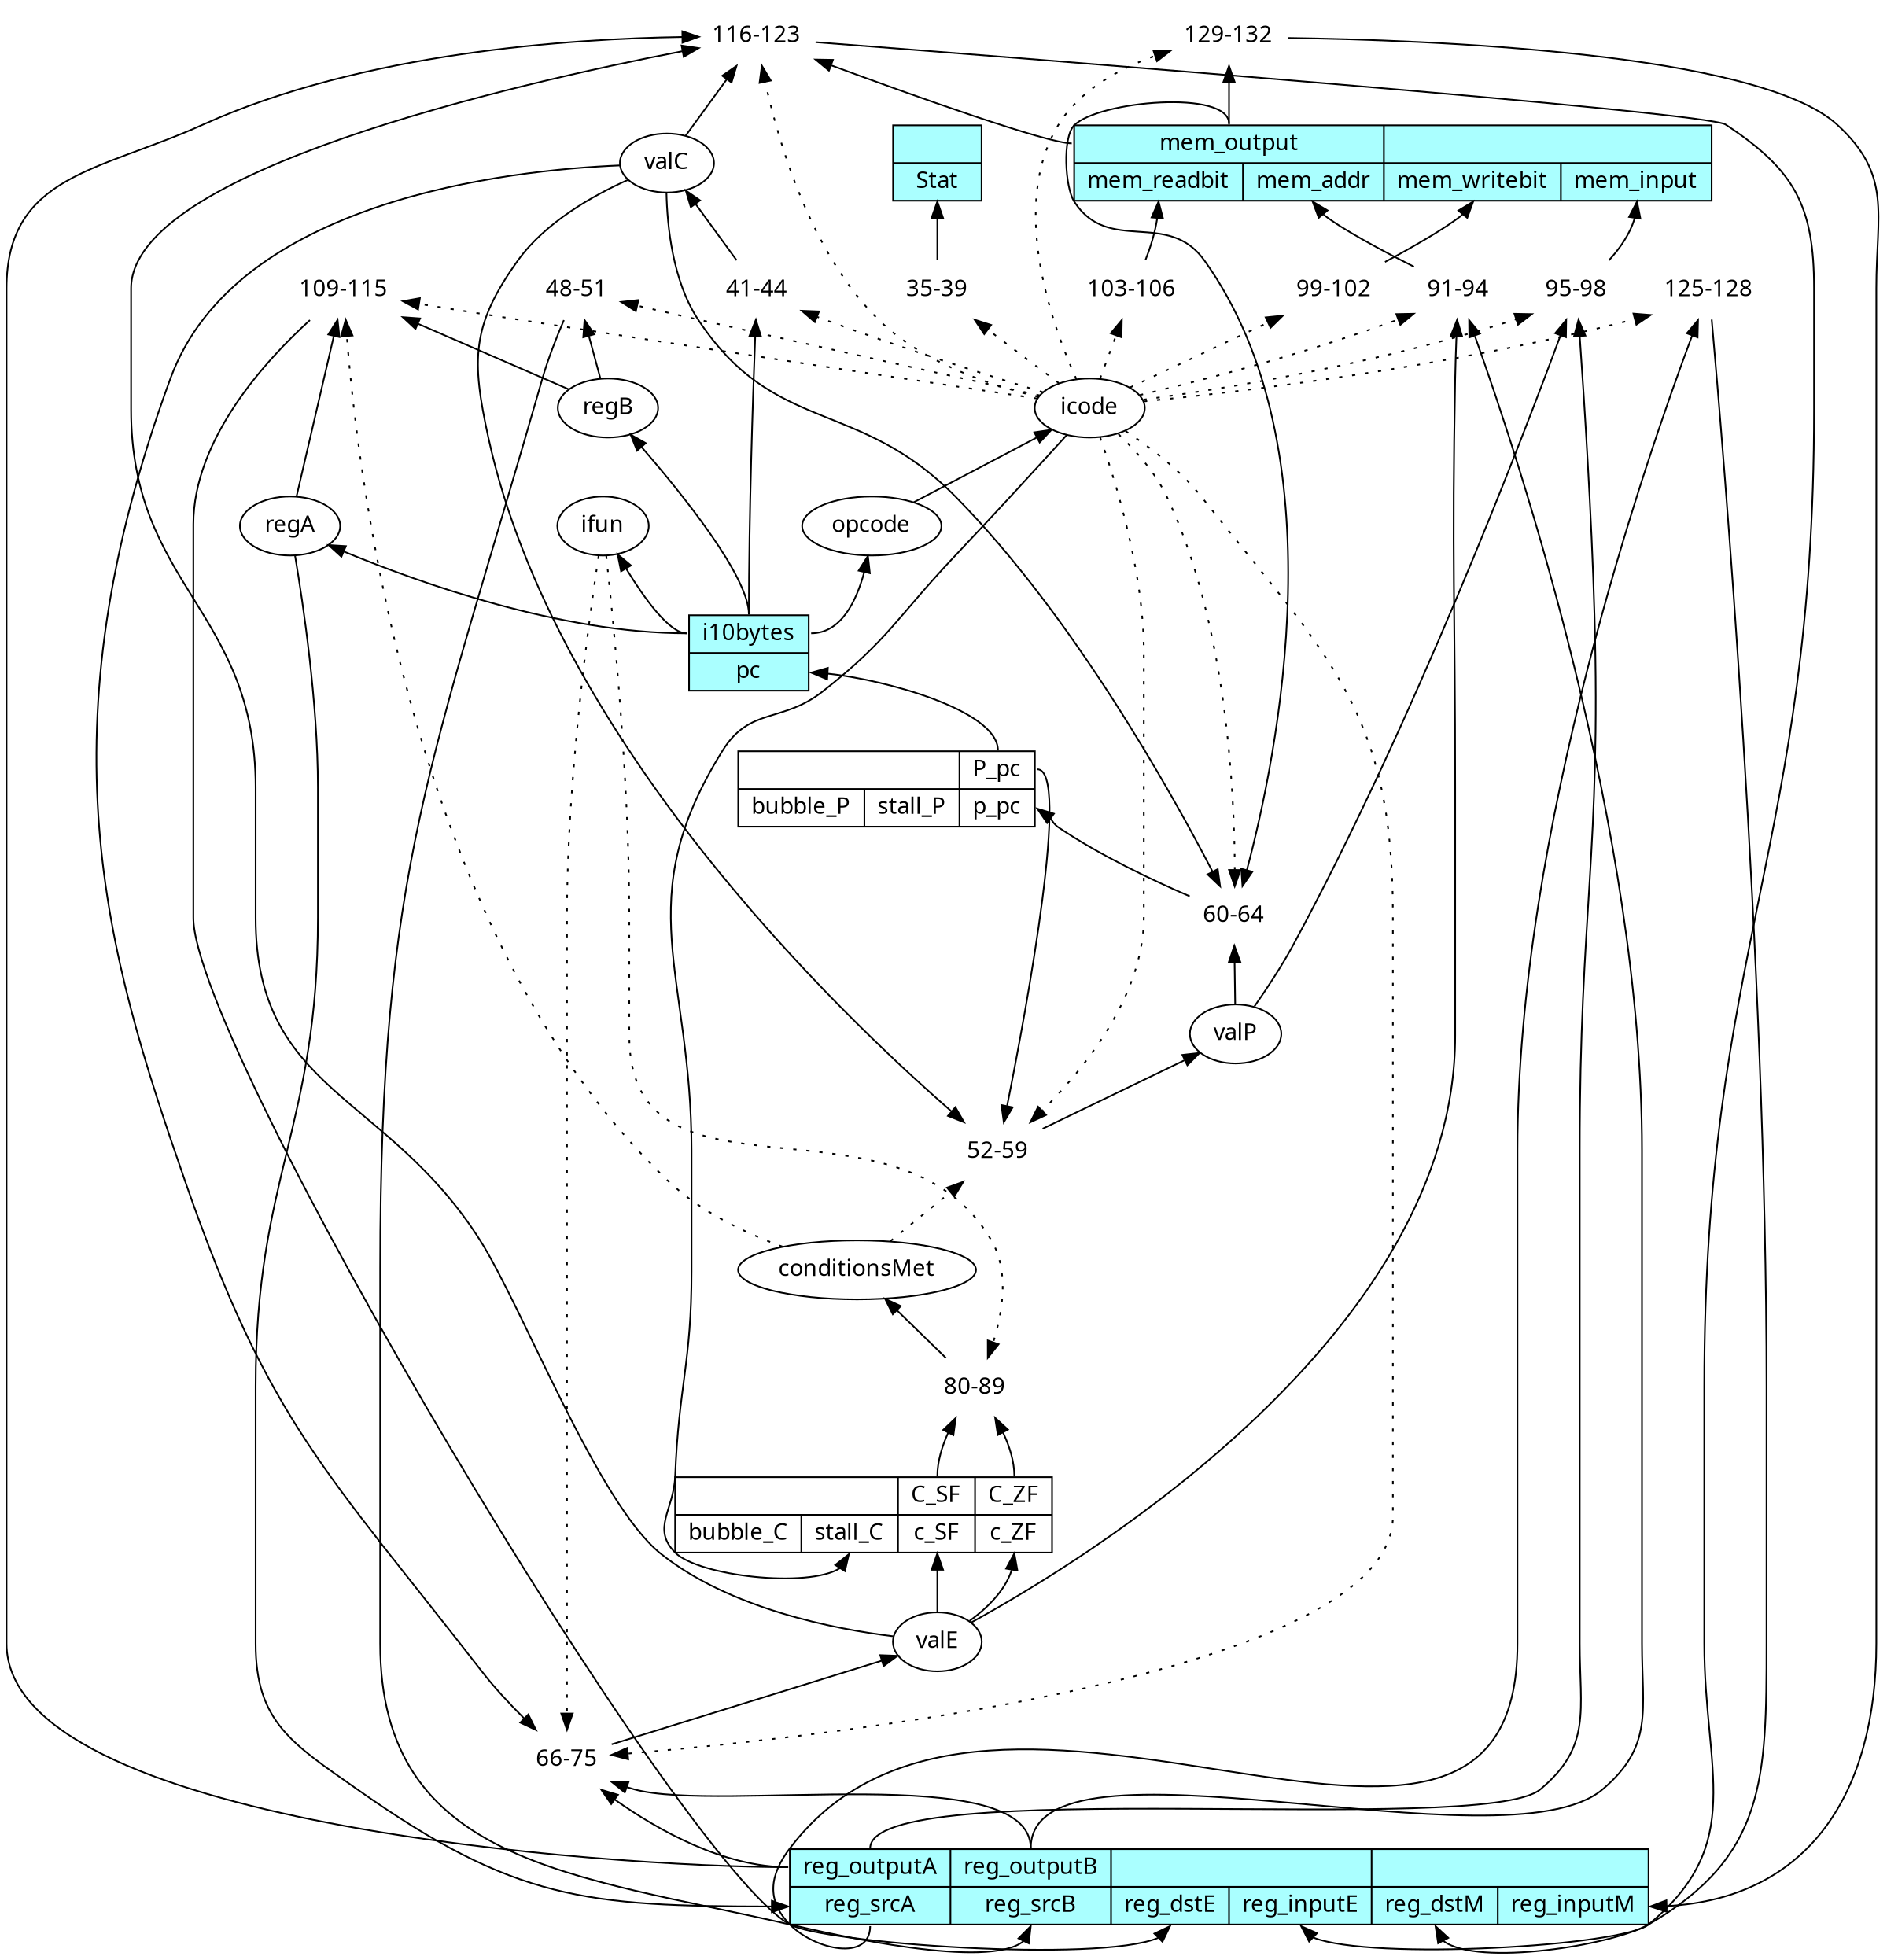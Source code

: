 digraph seqhw { // auto-generated HCL2 visualization via graphviz
    node [ fontname="sans-serif" ];
    rankdir=BT;
    ///////////////////////// builtin components ////////////////////////

    _regfile [shape="record" label="{<reg_outputA>reg_outputA|<reg_srcA>reg_srcA}|{<reg_outputB>reg_outputB|<reg_srcB>reg_srcB}|{|{<reg_dstE>reg_dstE|<reg_inputE>reg_inputE}}|{|{<reg_dstM>reg_dstM|<reg_inputM>reg_inputM}}" style="filled" fillcolor="#aaffff"];
    _datamem [shape="record" label="{<mem_output>mem_output|{<mem_readbit>mem_readbit|<mem_addr>mem_addr}}|{|{<mem_writebit>mem_writebit|<mem_input>mem_input}}" style="filled" fillcolor="#aaffff"];
    _instmem [shape="record" label="{<i10bytes>i10bytes|<pc>pc}" style="filled" fillcolor="#aaffff"];
    _status [shape="record" label="{|<Stat>Stat}" style="filled" fillcolor="#aaffff"];

    //////////////////////////// user code //////////////////////////////

_reg_P [shape="record" label="{|{<bubble_P>bubble_P|<stall_P>stall_P}}|{<P_pc>P_pc|<p_pc>p_pc}"];
_reg_C [shape="record" label="{|{<bubble_C>bubble_C|<stall_C>stall_C}}|{<C_SF>C_SF|<c_SF>c_SF}|{<C_ZF>C_ZF|<c_ZF>c_ZF}"];
    _instmem:i10bytes -> opcode;
    opcode -> icode;
    _instmem:i10bytes -> ifun;
    _op_Stat [shape="none" label="35-39"];
    _op_Stat -> _status:Stat;
    icode -> _op_Stat [style=dotted];
    _op_valC [shape="none" label="41-44"];
    _op_valC -> valC;
    _instmem:i10bytes -> _op_valC;
    icode -> _op_valC [style=dotted];
    _instmem:i10bytes -> regB;
    _instmem:i10bytes -> regA;
    regA -> _regfile:reg_srcA;
    _op_reg_srcB [shape="none" label="48-51"];
    _op_reg_srcB -> _regfile:reg_srcB;
    regB -> _op_reg_srcB;
    icode -> _op_reg_srcB [style=dotted];
    _op_valP [shape="none" label="52-59"];
    _op_valP -> valP;
    _reg_P:P_pc -> _op_valP;
    valC -> _op_valP;
    icode -> _op_valP [style=dotted];
    conditionsMet -> _op_valP [style=dotted];
    _op_p_pc [shape="none" label="60-64"];
    _op_p_pc -> _reg_P:p_pc;
    valC -> _op_p_pc;
    _datamem:mem_output -> _op_p_pc;
    valP -> _op_p_pc;
    icode -> _op_p_pc [style=dotted];
    _op_valE [shape="none" label="66-75"];
    _op_valE -> valE;
    _regfile:reg_outputA -> _op_valE;
    _regfile:reg_outputB -> _op_valE;
    valC -> _op_valE;
    icode -> _op_valE [style=dotted];
    ifun -> _op_valE [style=dotted];
    icode -> _reg_C:stall_C;
    valE -> _reg_C:c_ZF;
    valE -> _reg_C:c_SF;
    _op_conditionsMet [shape="none" label="80-89"];
    _op_conditionsMet -> conditionsMet;
    _reg_C:C_SF -> _op_conditionsMet;
    _reg_C:C_ZF -> _op_conditionsMet;
    ifun -> _op_conditionsMet [style=dotted];
    _op_mem_addr [shape="none" label="91-94"];
    _op_mem_addr -> _datamem:mem_addr;
    _regfile:reg_outputB -> _op_mem_addr;
    valE -> _op_mem_addr;
    icode -> _op_mem_addr [style=dotted];
    _op_mem_input [shape="none" label="95-98"];
    _op_mem_input -> _datamem:mem_input;
    valP -> _op_mem_input;
    _regfile:reg_outputA -> _op_mem_input;
    icode -> _op_mem_input [style=dotted];
    _op_mem_writebit [shape="none" label="99-102"];
    _op_mem_writebit -> _datamem:mem_writebit;
    icode -> _op_mem_writebit [style=dotted];
    _op_mem_readbit [shape="none" label="103-106"];
    _op_mem_readbit -> _datamem:mem_readbit;
    icode -> _op_mem_readbit [style=dotted];
    _op_reg_dstE [shape="none" label="109-115"];
    _op_reg_dstE -> _regfile:reg_dstE;
    regB -> _op_reg_dstE;
    regA -> _op_reg_dstE;
    conditionsMet -> _op_reg_dstE [style=dotted];
    icode -> _op_reg_dstE [style=dotted];
    _op_reg_inputE [shape="none" label="116-123"];
    _op_reg_inputE -> _regfile:reg_inputE;
    _regfile:reg_outputA -> _op_reg_inputE;
    valC -> _op_reg_inputE;
    valE -> _op_reg_inputE;
    _datamem:mem_output -> _op_reg_inputE;
    icode -> _op_reg_inputE [style=dotted];
    _op_reg_dstM [shape="none" label="125-128"];
    _op_reg_dstM -> _regfile:reg_dstM;
    _regfile:reg_srcA -> _op_reg_dstM;
    icode -> _op_reg_dstM [style=dotted];
    _op_reg_inputM [shape="none" label="129-132"];
    _op_reg_inputM -> _regfile:reg_inputM;
    _datamem:mem_output -> _op_reg_inputM;
    icode -> _op_reg_inputM [style=dotted];
    _reg_P:P_pc -> _instmem:pc;

}